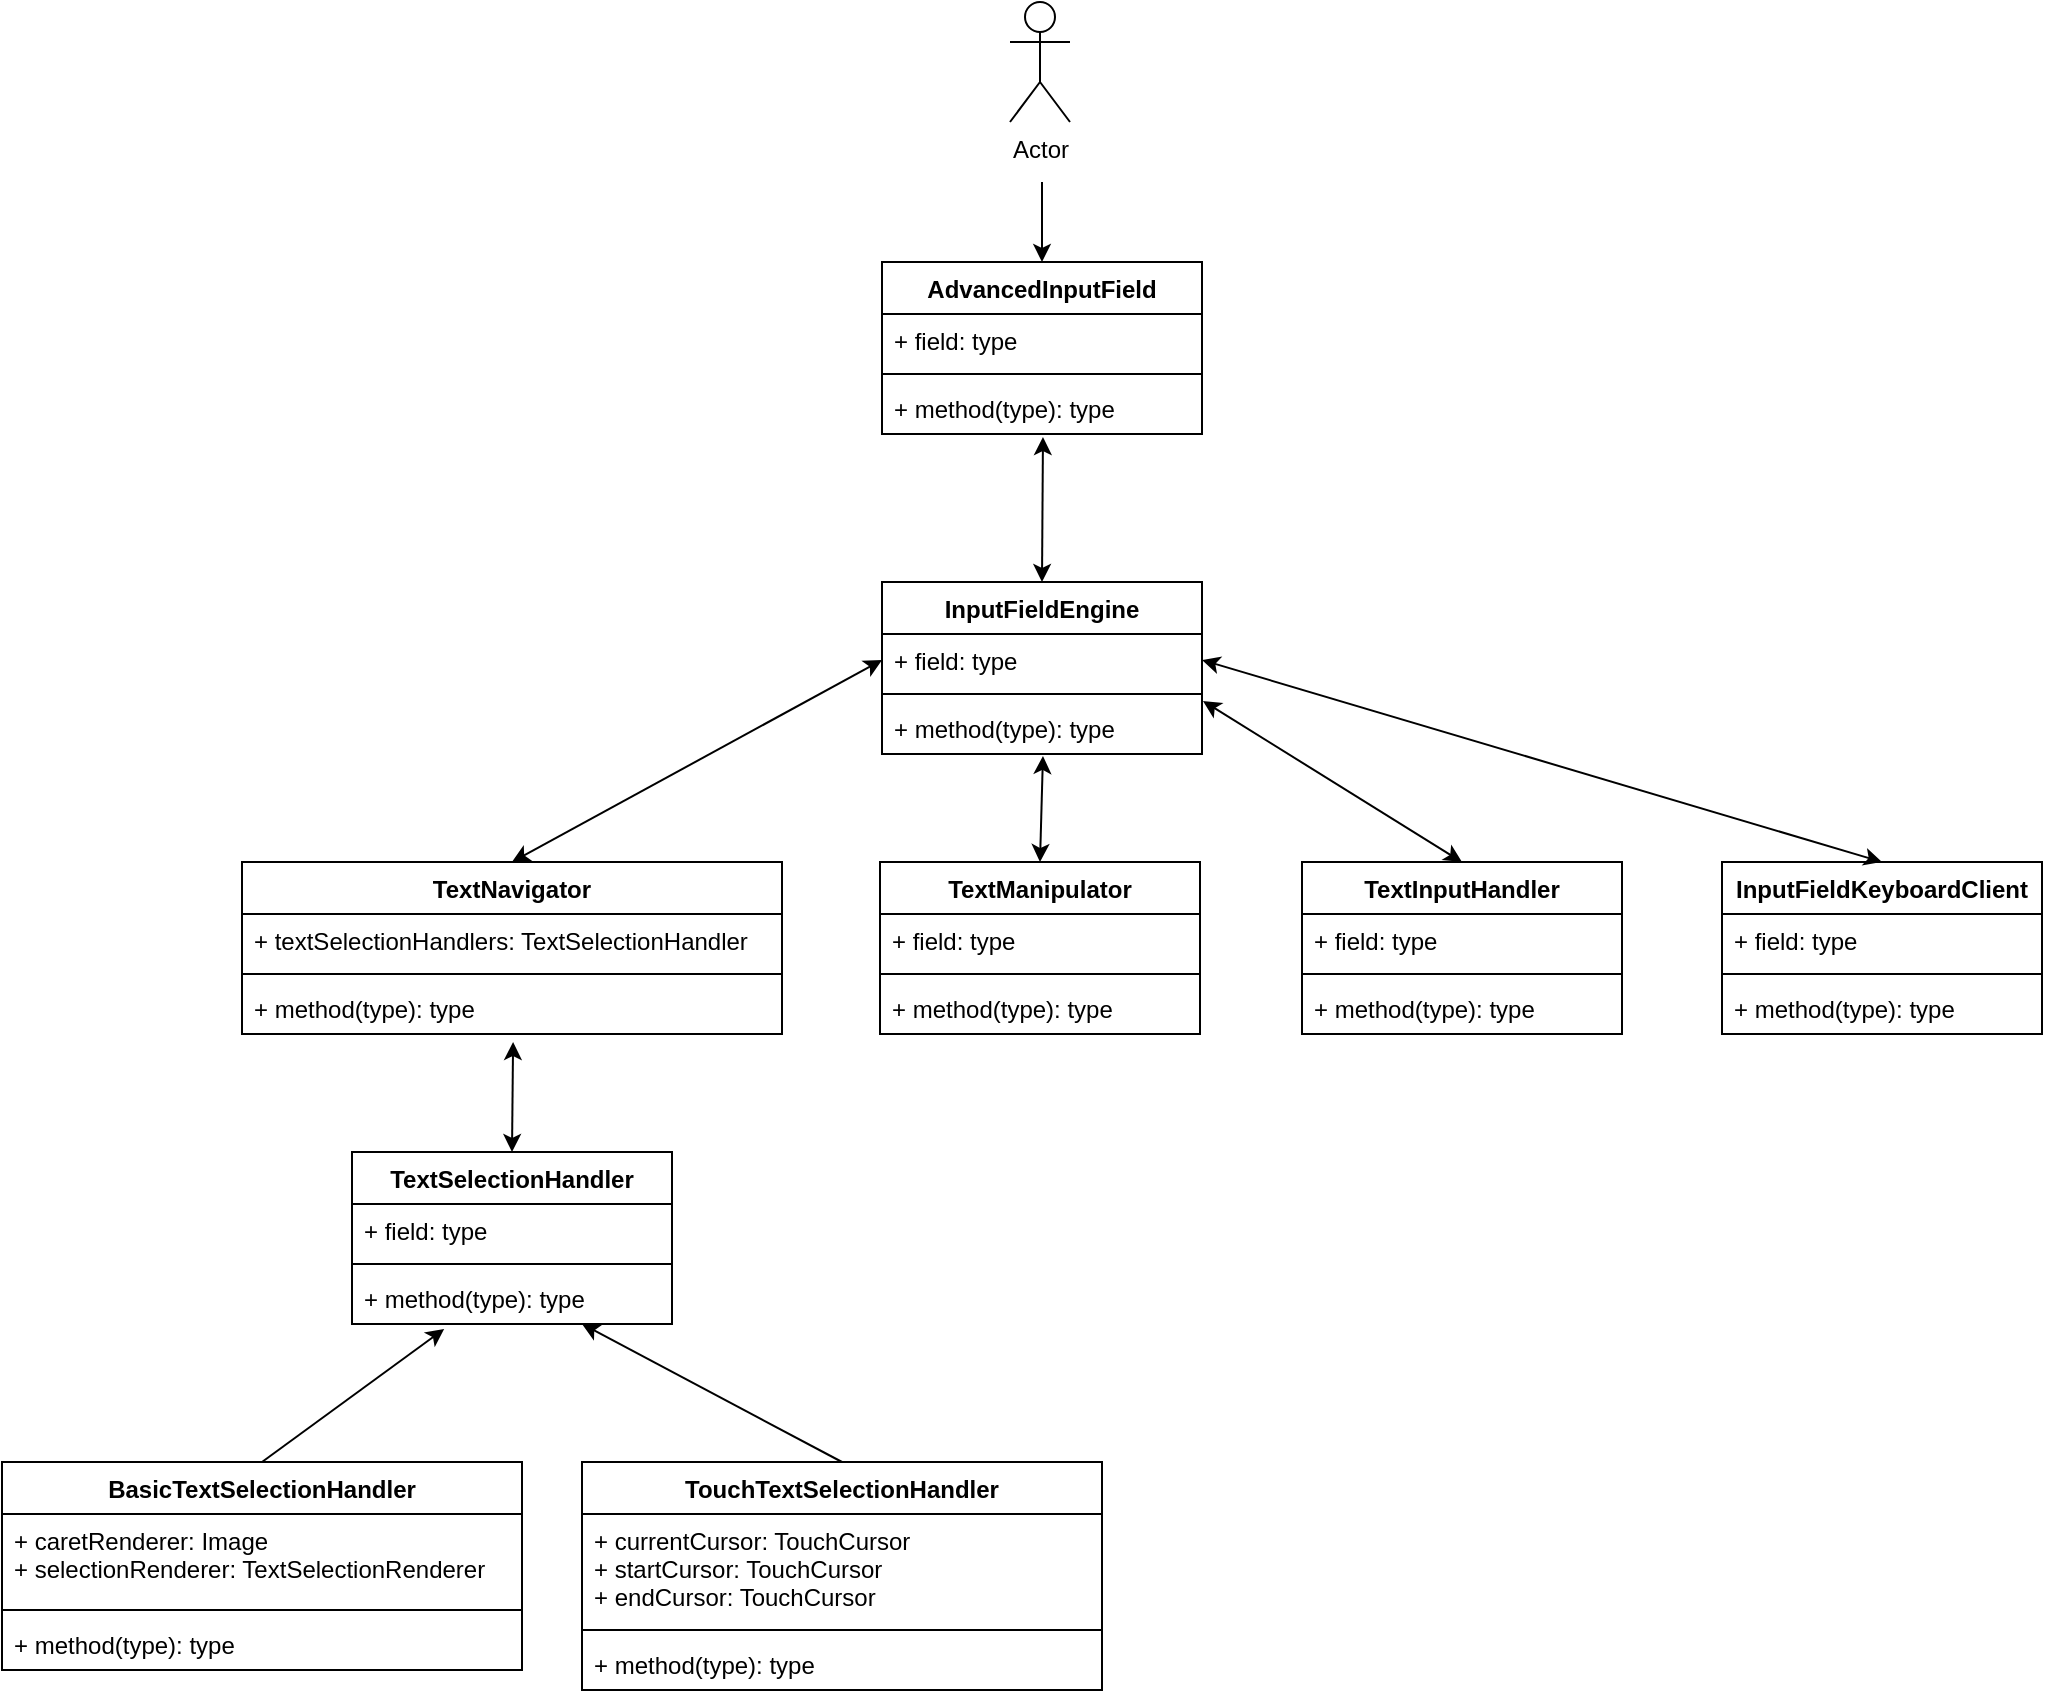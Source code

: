 <mxfile version="13.7.9" type="device"><diagram id="C5RBs43oDa-KdzZeNtuy" name="Page-1"><mxGraphModel dx="1684" dy="642" grid="1" gridSize="10" guides="1" tooltips="1" connect="1" arrows="1" fold="1" page="1" pageScale="1" pageWidth="827" pageHeight="1169" math="0" shadow="0"><root><mxCell id="WIyWlLk6GJQsqaUBKTNV-0"/><mxCell id="WIyWlLk6GJQsqaUBKTNV-1" parent="WIyWlLk6GJQsqaUBKTNV-0"/><mxCell id="zRp_gb3sX5c_7zCh6DHE-4" value="InputFieldEngine" style="swimlane;fontStyle=1;align=center;verticalAlign=top;childLayout=stackLayout;horizontal=1;startSize=26;horizontalStack=0;resizeParent=1;resizeParentMax=0;resizeLast=0;collapsible=1;marginBottom=0;" vertex="1" parent="WIyWlLk6GJQsqaUBKTNV-1"><mxGeometry x="350" y="300" width="160" height="86" as="geometry"/></mxCell><mxCell id="zRp_gb3sX5c_7zCh6DHE-5" value="+ field: type" style="text;strokeColor=none;fillColor=none;align=left;verticalAlign=top;spacingLeft=4;spacingRight=4;overflow=hidden;rotatable=0;points=[[0,0.5],[1,0.5]];portConstraint=eastwest;" vertex="1" parent="zRp_gb3sX5c_7zCh6DHE-4"><mxGeometry y="26" width="160" height="26" as="geometry"/></mxCell><mxCell id="zRp_gb3sX5c_7zCh6DHE-6" value="" style="line;strokeWidth=1;fillColor=none;align=left;verticalAlign=middle;spacingTop=-1;spacingLeft=3;spacingRight=3;rotatable=0;labelPosition=right;points=[];portConstraint=eastwest;" vertex="1" parent="zRp_gb3sX5c_7zCh6DHE-4"><mxGeometry y="52" width="160" height="8" as="geometry"/></mxCell><mxCell id="zRp_gb3sX5c_7zCh6DHE-7" value="+ method(type): type" style="text;strokeColor=none;fillColor=none;align=left;verticalAlign=top;spacingLeft=4;spacingRight=4;overflow=hidden;rotatable=0;points=[[0,0.5],[1,0.5]];portConstraint=eastwest;" vertex="1" parent="zRp_gb3sX5c_7zCh6DHE-4"><mxGeometry y="60" width="160" height="26" as="geometry"/></mxCell><mxCell id="zRp_gb3sX5c_7zCh6DHE-9" value="" style="endArrow=classic;startArrow=classic;html=1;entryX=0.503;entryY=1.058;entryDx=0;entryDy=0;entryPerimeter=0;exitX=0.5;exitY=0;exitDx=0;exitDy=0;" edge="1" parent="WIyWlLk6GJQsqaUBKTNV-1" source="zRp_gb3sX5c_7zCh6DHE-4" target="zRp_gb3sX5c_7zCh6DHE-3"><mxGeometry width="50" height="50" relative="1" as="geometry"><mxPoint x="389" y="290" as="sourcePoint"/><mxPoint x="439" y="240" as="targetPoint"/></mxGeometry></mxCell><mxCell id="zRp_gb3sX5c_7zCh6DHE-10" value="Actor" style="shape=umlActor;verticalLabelPosition=bottom;verticalAlign=top;html=1;" vertex="1" parent="WIyWlLk6GJQsqaUBKTNV-1"><mxGeometry x="414" y="10" width="30" height="60" as="geometry"/></mxCell><mxCell id="zRp_gb3sX5c_7zCh6DHE-0" value="AdvancedInputField" style="swimlane;fontStyle=1;align=center;verticalAlign=top;childLayout=stackLayout;horizontal=1;startSize=26;horizontalStack=0;resizeParent=1;resizeParentMax=0;resizeLast=0;collapsible=1;marginBottom=0;" vertex="1" parent="WIyWlLk6GJQsqaUBKTNV-1"><mxGeometry x="350" y="140" width="160" height="86" as="geometry"/></mxCell><mxCell id="zRp_gb3sX5c_7zCh6DHE-1" value="+ field: type" style="text;strokeColor=none;fillColor=none;align=left;verticalAlign=top;spacingLeft=4;spacingRight=4;overflow=hidden;rotatable=0;points=[[0,0.5],[1,0.5]];portConstraint=eastwest;" vertex="1" parent="zRp_gb3sX5c_7zCh6DHE-0"><mxGeometry y="26" width="160" height="26" as="geometry"/></mxCell><mxCell id="zRp_gb3sX5c_7zCh6DHE-2" value="" style="line;strokeWidth=1;fillColor=none;align=left;verticalAlign=middle;spacingTop=-1;spacingLeft=3;spacingRight=3;rotatable=0;labelPosition=right;points=[];portConstraint=eastwest;" vertex="1" parent="zRp_gb3sX5c_7zCh6DHE-0"><mxGeometry y="52" width="160" height="8" as="geometry"/></mxCell><mxCell id="zRp_gb3sX5c_7zCh6DHE-3" value="+ method(type): type" style="text;strokeColor=none;fillColor=none;align=left;verticalAlign=top;spacingLeft=4;spacingRight=4;overflow=hidden;rotatable=0;points=[[0,0.5],[1,0.5]];portConstraint=eastwest;" vertex="1" parent="zRp_gb3sX5c_7zCh6DHE-0"><mxGeometry y="60" width="160" height="26" as="geometry"/></mxCell><mxCell id="zRp_gb3sX5c_7zCh6DHE-12" value="" style="endArrow=classic;html=1;entryX=0.5;entryY=0;entryDx=0;entryDy=0;" edge="1" parent="WIyWlLk6GJQsqaUBKTNV-1" target="zRp_gb3sX5c_7zCh6DHE-0"><mxGeometry width="50" height="50" relative="1" as="geometry"><mxPoint x="430" y="100" as="sourcePoint"/><mxPoint x="610" y="60" as="targetPoint"/></mxGeometry></mxCell><mxCell id="zRp_gb3sX5c_7zCh6DHE-17" value="" style="endArrow=classic;startArrow=classic;html=1;entryX=0;entryY=0.5;entryDx=0;entryDy=0;exitX=0.5;exitY=0;exitDx=0;exitDy=0;" edge="1" parent="WIyWlLk6GJQsqaUBKTNV-1" source="zRp_gb3sX5c_7zCh6DHE-13" target="zRp_gb3sX5c_7zCh6DHE-5"><mxGeometry width="50" height="50" relative="1" as="geometry"><mxPoint x="140" y="370" as="sourcePoint"/><mxPoint x="190" y="320" as="targetPoint"/></mxGeometry></mxCell><mxCell id="zRp_gb3sX5c_7zCh6DHE-13" value="TextNavigator&#10;" style="swimlane;fontStyle=1;align=center;verticalAlign=top;childLayout=stackLayout;horizontal=1;startSize=26;horizontalStack=0;resizeParent=1;resizeParentMax=0;resizeLast=0;collapsible=1;marginBottom=0;" vertex="1" parent="WIyWlLk6GJQsqaUBKTNV-1"><mxGeometry x="30" y="440" width="270" height="86" as="geometry"/></mxCell><mxCell id="zRp_gb3sX5c_7zCh6DHE-14" value="+ textSelectionHandlers: TextSelectionHandler" style="text;strokeColor=none;fillColor=none;align=left;verticalAlign=top;spacingLeft=4;spacingRight=4;overflow=hidden;rotatable=0;points=[[0,0.5],[1,0.5]];portConstraint=eastwest;" vertex="1" parent="zRp_gb3sX5c_7zCh6DHE-13"><mxGeometry y="26" width="270" height="26" as="geometry"/></mxCell><mxCell id="zRp_gb3sX5c_7zCh6DHE-15" value="" style="line;strokeWidth=1;fillColor=none;align=left;verticalAlign=middle;spacingTop=-1;spacingLeft=3;spacingRight=3;rotatable=0;labelPosition=right;points=[];portConstraint=eastwest;" vertex="1" parent="zRp_gb3sX5c_7zCh6DHE-13"><mxGeometry y="52" width="270" height="8" as="geometry"/></mxCell><mxCell id="zRp_gb3sX5c_7zCh6DHE-16" value="+ method(type): type" style="text;strokeColor=none;fillColor=none;align=left;verticalAlign=top;spacingLeft=4;spacingRight=4;overflow=hidden;rotatable=0;points=[[0,0.5],[1,0.5]];portConstraint=eastwest;" vertex="1" parent="zRp_gb3sX5c_7zCh6DHE-13"><mxGeometry y="60" width="270" height="26" as="geometry"/></mxCell><mxCell id="zRp_gb3sX5c_7zCh6DHE-22" value="" style="endArrow=classic;startArrow=classic;html=1;exitX=0.503;exitY=1.038;exitDx=0;exitDy=0;exitPerimeter=0;entryX=0.5;entryY=0;entryDx=0;entryDy=0;" edge="1" parent="WIyWlLk6GJQsqaUBKTNV-1" source="zRp_gb3sX5c_7zCh6DHE-7" target="zRp_gb3sX5c_7zCh6DHE-18"><mxGeometry width="50" height="50" relative="1" as="geometry"><mxPoint x="550" y="440" as="sourcePoint"/><mxPoint x="600" y="390" as="targetPoint"/></mxGeometry></mxCell><mxCell id="zRp_gb3sX5c_7zCh6DHE-18" value="TextManipulator" style="swimlane;fontStyle=1;align=center;verticalAlign=top;childLayout=stackLayout;horizontal=1;startSize=26;horizontalStack=0;resizeParent=1;resizeParentMax=0;resizeLast=0;collapsible=1;marginBottom=0;" vertex="1" parent="WIyWlLk6GJQsqaUBKTNV-1"><mxGeometry x="349" y="440" width="160" height="86" as="geometry"/></mxCell><mxCell id="zRp_gb3sX5c_7zCh6DHE-19" value="+ field: type" style="text;strokeColor=none;fillColor=none;align=left;verticalAlign=top;spacingLeft=4;spacingRight=4;overflow=hidden;rotatable=0;points=[[0,0.5],[1,0.5]];portConstraint=eastwest;" vertex="1" parent="zRp_gb3sX5c_7zCh6DHE-18"><mxGeometry y="26" width="160" height="26" as="geometry"/></mxCell><mxCell id="zRp_gb3sX5c_7zCh6DHE-20" value="" style="line;strokeWidth=1;fillColor=none;align=left;verticalAlign=middle;spacingTop=-1;spacingLeft=3;spacingRight=3;rotatable=0;labelPosition=right;points=[];portConstraint=eastwest;" vertex="1" parent="zRp_gb3sX5c_7zCh6DHE-18"><mxGeometry y="52" width="160" height="8" as="geometry"/></mxCell><mxCell id="zRp_gb3sX5c_7zCh6DHE-21" value="+ method(type): type" style="text;strokeColor=none;fillColor=none;align=left;verticalAlign=top;spacingLeft=4;spacingRight=4;overflow=hidden;rotatable=0;points=[[0,0.5],[1,0.5]];portConstraint=eastwest;" vertex="1" parent="zRp_gb3sX5c_7zCh6DHE-18"><mxGeometry y="60" width="160" height="26" as="geometry"/></mxCell><mxCell id="zRp_gb3sX5c_7zCh6DHE-23" value="TextInputHandler" style="swimlane;fontStyle=1;align=center;verticalAlign=top;childLayout=stackLayout;horizontal=1;startSize=26;horizontalStack=0;resizeParent=1;resizeParentMax=0;resizeLast=0;collapsible=1;marginBottom=0;" vertex="1" parent="WIyWlLk6GJQsqaUBKTNV-1"><mxGeometry x="560" y="440" width="160" height="86" as="geometry"/></mxCell><mxCell id="zRp_gb3sX5c_7zCh6DHE-24" value="+ field: type" style="text;strokeColor=none;fillColor=none;align=left;verticalAlign=top;spacingLeft=4;spacingRight=4;overflow=hidden;rotatable=0;points=[[0,0.5],[1,0.5]];portConstraint=eastwest;" vertex="1" parent="zRp_gb3sX5c_7zCh6DHE-23"><mxGeometry y="26" width="160" height="26" as="geometry"/></mxCell><mxCell id="zRp_gb3sX5c_7zCh6DHE-25" value="" style="line;strokeWidth=1;fillColor=none;align=left;verticalAlign=middle;spacingTop=-1;spacingLeft=3;spacingRight=3;rotatable=0;labelPosition=right;points=[];portConstraint=eastwest;" vertex="1" parent="zRp_gb3sX5c_7zCh6DHE-23"><mxGeometry y="52" width="160" height="8" as="geometry"/></mxCell><mxCell id="zRp_gb3sX5c_7zCh6DHE-26" value="+ method(type): type" style="text;strokeColor=none;fillColor=none;align=left;verticalAlign=top;spacingLeft=4;spacingRight=4;overflow=hidden;rotatable=0;points=[[0,0.5],[1,0.5]];portConstraint=eastwest;" vertex="1" parent="zRp_gb3sX5c_7zCh6DHE-23"><mxGeometry y="60" width="160" height="26" as="geometry"/></mxCell><mxCell id="zRp_gb3sX5c_7zCh6DHE-27" value="InputFieldKeyboardClient" style="swimlane;fontStyle=1;align=center;verticalAlign=top;childLayout=stackLayout;horizontal=1;startSize=26;horizontalStack=0;resizeParent=1;resizeParentMax=0;resizeLast=0;collapsible=1;marginBottom=0;" vertex="1" parent="WIyWlLk6GJQsqaUBKTNV-1"><mxGeometry x="770" y="440" width="160" height="86" as="geometry"/></mxCell><mxCell id="zRp_gb3sX5c_7zCh6DHE-28" value="+ field: type" style="text;strokeColor=none;fillColor=none;align=left;verticalAlign=top;spacingLeft=4;spacingRight=4;overflow=hidden;rotatable=0;points=[[0,0.5],[1,0.5]];portConstraint=eastwest;" vertex="1" parent="zRp_gb3sX5c_7zCh6DHE-27"><mxGeometry y="26" width="160" height="26" as="geometry"/></mxCell><mxCell id="zRp_gb3sX5c_7zCh6DHE-29" value="" style="line;strokeWidth=1;fillColor=none;align=left;verticalAlign=middle;spacingTop=-1;spacingLeft=3;spacingRight=3;rotatable=0;labelPosition=right;points=[];portConstraint=eastwest;" vertex="1" parent="zRp_gb3sX5c_7zCh6DHE-27"><mxGeometry y="52" width="160" height="8" as="geometry"/></mxCell><mxCell id="zRp_gb3sX5c_7zCh6DHE-30" value="+ method(type): type" style="text;strokeColor=none;fillColor=none;align=left;verticalAlign=top;spacingLeft=4;spacingRight=4;overflow=hidden;rotatable=0;points=[[0,0.5],[1,0.5]];portConstraint=eastwest;" vertex="1" parent="zRp_gb3sX5c_7zCh6DHE-27"><mxGeometry y="60" width="160" height="26" as="geometry"/></mxCell><mxCell id="zRp_gb3sX5c_7zCh6DHE-31" value="" style="endArrow=classic;startArrow=classic;html=1;exitX=1.003;exitY=1.288;exitDx=0;exitDy=0;exitPerimeter=0;entryX=0.5;entryY=0;entryDx=0;entryDy=0;" edge="1" parent="WIyWlLk6GJQsqaUBKTNV-1" source="zRp_gb3sX5c_7zCh6DHE-5" target="zRp_gb3sX5c_7zCh6DHE-23"><mxGeometry width="50" height="50" relative="1" as="geometry"><mxPoint x="620" y="390" as="sourcePoint"/><mxPoint x="670" y="340" as="targetPoint"/></mxGeometry></mxCell><mxCell id="zRp_gb3sX5c_7zCh6DHE-32" value="" style="endArrow=classic;startArrow=classic;html=1;exitX=1;exitY=0.5;exitDx=0;exitDy=0;entryX=0.5;entryY=0;entryDx=0;entryDy=0;" edge="1" parent="WIyWlLk6GJQsqaUBKTNV-1" source="zRp_gb3sX5c_7zCh6DHE-5" target="zRp_gb3sX5c_7zCh6DHE-27"><mxGeometry width="50" height="50" relative="1" as="geometry"><mxPoint x="680" y="350" as="sourcePoint"/><mxPoint x="730" y="300" as="targetPoint"/></mxGeometry></mxCell><mxCell id="zRp_gb3sX5c_7zCh6DHE-37" value="" style="endArrow=classic;startArrow=classic;html=1;exitX=0.5;exitY=0;exitDx=0;exitDy=0;entryX=0.502;entryY=1.154;entryDx=0;entryDy=0;entryPerimeter=0;" edge="1" parent="WIyWlLk6GJQsqaUBKTNV-1" source="zRp_gb3sX5c_7zCh6DHE-33" target="zRp_gb3sX5c_7zCh6DHE-16"><mxGeometry width="50" height="50" relative="1" as="geometry"><mxPoint x="290" y="640" as="sourcePoint"/><mxPoint x="340" y="590" as="targetPoint"/></mxGeometry></mxCell><mxCell id="zRp_gb3sX5c_7zCh6DHE-33" value="TextSelectionHandler" style="swimlane;fontStyle=1;align=center;verticalAlign=top;childLayout=stackLayout;horizontal=1;startSize=26;horizontalStack=0;resizeParent=1;resizeParentMax=0;resizeLast=0;collapsible=1;marginBottom=0;" vertex="1" parent="WIyWlLk6GJQsqaUBKTNV-1"><mxGeometry x="85" y="585" width="160" height="86" as="geometry"/></mxCell><mxCell id="zRp_gb3sX5c_7zCh6DHE-34" value="+ field: type" style="text;strokeColor=none;fillColor=none;align=left;verticalAlign=top;spacingLeft=4;spacingRight=4;overflow=hidden;rotatable=0;points=[[0,0.5],[1,0.5]];portConstraint=eastwest;" vertex="1" parent="zRp_gb3sX5c_7zCh6DHE-33"><mxGeometry y="26" width="160" height="26" as="geometry"/></mxCell><mxCell id="zRp_gb3sX5c_7zCh6DHE-35" value="" style="line;strokeWidth=1;fillColor=none;align=left;verticalAlign=middle;spacingTop=-1;spacingLeft=3;spacingRight=3;rotatable=0;labelPosition=right;points=[];portConstraint=eastwest;" vertex="1" parent="zRp_gb3sX5c_7zCh6DHE-33"><mxGeometry y="52" width="160" height="8" as="geometry"/></mxCell><mxCell id="zRp_gb3sX5c_7zCh6DHE-36" value="+ method(type): type" style="text;strokeColor=none;fillColor=none;align=left;verticalAlign=top;spacingLeft=4;spacingRight=4;overflow=hidden;rotatable=0;points=[[0,0.5],[1,0.5]];portConstraint=eastwest;" vertex="1" parent="zRp_gb3sX5c_7zCh6DHE-33"><mxGeometry y="60" width="160" height="26" as="geometry"/></mxCell><mxCell id="zRp_gb3sX5c_7zCh6DHE-42" value="" style="endArrow=classic;html=1;exitX=0.5;exitY=0;exitDx=0;exitDy=0;" edge="1" parent="WIyWlLk6GJQsqaUBKTNV-1" source="zRp_gb3sX5c_7zCh6DHE-38"><mxGeometry width="50" height="50" relative="1" as="geometry"><mxPoint x="-40" y="710" as="sourcePoint"/><mxPoint x="200" y="671" as="targetPoint"/></mxGeometry></mxCell><mxCell id="zRp_gb3sX5c_7zCh6DHE-43" value="BasicTextSelectionHandler" style="swimlane;fontStyle=1;align=center;verticalAlign=top;childLayout=stackLayout;horizontal=1;startSize=26;horizontalStack=0;resizeParent=1;resizeParentMax=0;resizeLast=0;collapsible=1;marginBottom=0;" vertex="1" parent="WIyWlLk6GJQsqaUBKTNV-1"><mxGeometry x="-90" y="740" width="260" height="104" as="geometry"/></mxCell><mxCell id="zRp_gb3sX5c_7zCh6DHE-44" value="+ caretRenderer: Image&#10;+ selectionRenderer: TextSelectionRenderer" style="text;strokeColor=none;fillColor=none;align=left;verticalAlign=top;spacingLeft=4;spacingRight=4;overflow=hidden;rotatable=0;points=[[0,0.5],[1,0.5]];portConstraint=eastwest;" vertex="1" parent="zRp_gb3sX5c_7zCh6DHE-43"><mxGeometry y="26" width="260" height="44" as="geometry"/></mxCell><mxCell id="zRp_gb3sX5c_7zCh6DHE-45" value="" style="line;strokeWidth=1;fillColor=none;align=left;verticalAlign=middle;spacingTop=-1;spacingLeft=3;spacingRight=3;rotatable=0;labelPosition=right;points=[];portConstraint=eastwest;" vertex="1" parent="zRp_gb3sX5c_7zCh6DHE-43"><mxGeometry y="70" width="260" height="8" as="geometry"/></mxCell><mxCell id="zRp_gb3sX5c_7zCh6DHE-46" value="+ method(type): type" style="text;strokeColor=none;fillColor=none;align=left;verticalAlign=top;spacingLeft=4;spacingRight=4;overflow=hidden;rotatable=0;points=[[0,0.5],[1,0.5]];portConstraint=eastwest;" vertex="1" parent="zRp_gb3sX5c_7zCh6DHE-43"><mxGeometry y="78" width="260" height="26" as="geometry"/></mxCell><mxCell id="zRp_gb3sX5c_7zCh6DHE-38" value="TouchTextSelectionHandler" style="swimlane;fontStyle=1;align=center;verticalAlign=top;childLayout=stackLayout;horizontal=1;startSize=26;horizontalStack=0;resizeParent=1;resizeParentMax=0;resizeLast=0;collapsible=1;marginBottom=0;" vertex="1" parent="WIyWlLk6GJQsqaUBKTNV-1"><mxGeometry x="200" y="740" width="260" height="114" as="geometry"/></mxCell><mxCell id="zRp_gb3sX5c_7zCh6DHE-39" value="+ currentCursor: TouchCursor&#10;+ startCursor: TouchCursor&#10;+ endCursor: TouchCursor" style="text;strokeColor=none;fillColor=none;align=left;verticalAlign=top;spacingLeft=4;spacingRight=4;overflow=hidden;rotatable=0;points=[[0,0.5],[1,0.5]];portConstraint=eastwest;" vertex="1" parent="zRp_gb3sX5c_7zCh6DHE-38"><mxGeometry y="26" width="260" height="54" as="geometry"/></mxCell><mxCell id="zRp_gb3sX5c_7zCh6DHE-40" value="" style="line;strokeWidth=1;fillColor=none;align=left;verticalAlign=middle;spacingTop=-1;spacingLeft=3;spacingRight=3;rotatable=0;labelPosition=right;points=[];portConstraint=eastwest;" vertex="1" parent="zRp_gb3sX5c_7zCh6DHE-38"><mxGeometry y="80" width="260" height="8" as="geometry"/></mxCell><mxCell id="zRp_gb3sX5c_7zCh6DHE-41" value="+ method(type): type" style="text;strokeColor=none;fillColor=none;align=left;verticalAlign=top;spacingLeft=4;spacingRight=4;overflow=hidden;rotatable=0;points=[[0,0.5],[1,0.5]];portConstraint=eastwest;" vertex="1" parent="zRp_gb3sX5c_7zCh6DHE-38"><mxGeometry y="88" width="260" height="26" as="geometry"/></mxCell><mxCell id="zRp_gb3sX5c_7zCh6DHE-47" value="" style="endArrow=classic;html=1;exitX=0.5;exitY=0;exitDx=0;exitDy=0;entryX=0.288;entryY=1.096;entryDx=0;entryDy=0;entryPerimeter=0;" edge="1" parent="WIyWlLk6GJQsqaUBKTNV-1" source="zRp_gb3sX5c_7zCh6DHE-43" target="zRp_gb3sX5c_7zCh6DHE-36"><mxGeometry width="50" height="50" relative="1" as="geometry"><mxPoint x="-10" y="720" as="sourcePoint"/><mxPoint x="40" y="670" as="targetPoint"/></mxGeometry></mxCell></root></mxGraphModel></diagram></mxfile>